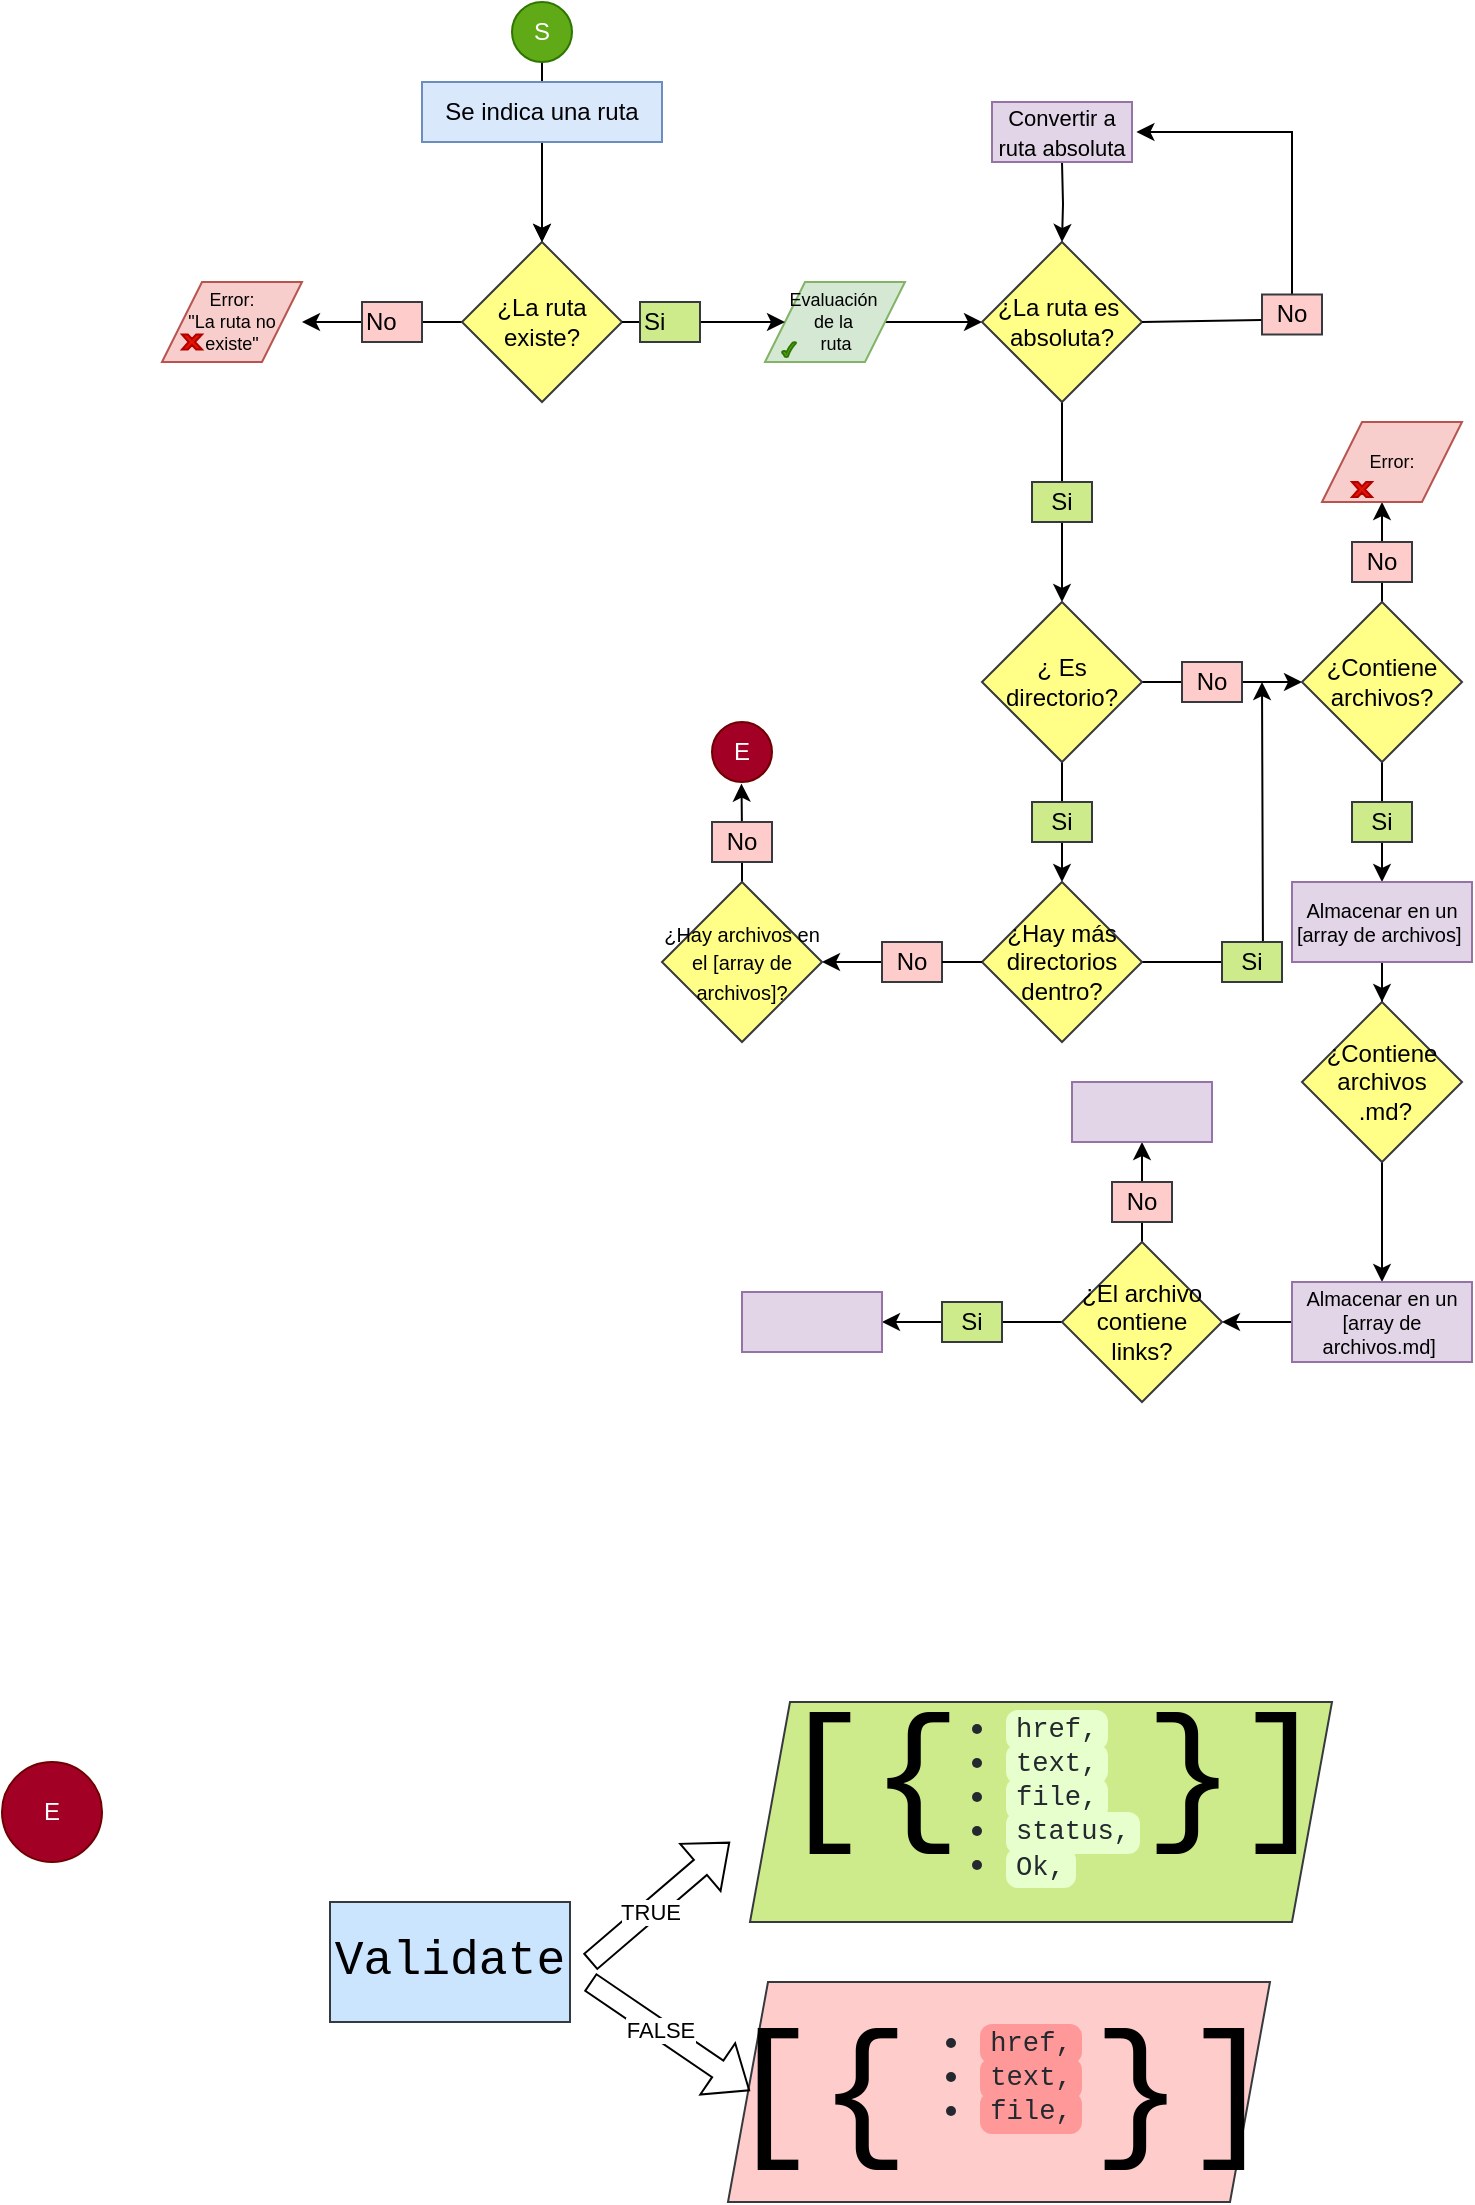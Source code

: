 <mxfile version="21.6.3" type="github">
  <diagram name="Página-1" id="1AOA1pY-Rh-gscqtTiEu">
    <mxGraphModel dx="503" dy="1446" grid="1" gridSize="10" guides="1" tooltips="1" connect="1" arrows="1" fold="1" page="1" pageScale="1" pageWidth="827" pageHeight="1169" math="0" shadow="0">
      <root>
        <mxCell id="0" />
        <mxCell id="1" parent="0" />
        <mxCell id="CgRRr-g1IB6-ff0hN6X3-71" value="" style="edgeStyle=orthogonalEdgeStyle;rounded=0;orthogonalLoop=1;jettySize=auto;html=1;" parent="1" source="CgRRr-g1IB6-ff0hN6X3-70" target="CgRRr-g1IB6-ff0hN6X3-16" edge="1">
          <mxGeometry relative="1" as="geometry" />
        </mxCell>
        <mxCell id="CgRRr-g1IB6-ff0hN6X3-70" value="Evaluación&amp;nbsp;&lt;br&gt;de la&amp;nbsp;&lt;br&gt;ruta" style="shape=parallelogram;perimeter=parallelogramPerimeter;whiteSpace=wrap;html=1;fixedSize=1;fontSize=9;fillColor=#d5e8d4;strokeColor=#82b366;" parent="1" vertex="1">
          <mxGeometry x="461.5" y="60" width="70" height="40" as="geometry" />
        </mxCell>
        <mxCell id="CgRRr-g1IB6-ff0hN6X3-54" value="Error:&lt;br style=&quot;font-size: 9px;&quot;&gt;&quot;La ruta no existe&quot;" style="shape=parallelogram;perimeter=parallelogramPerimeter;whiteSpace=wrap;html=1;fixedSize=1;fontSize=9;fillColor=#f8cecc;strokeColor=#b85450;" parent="1" vertex="1">
          <mxGeometry x="160" y="60" width="70" height="40" as="geometry" />
        </mxCell>
        <mxCell id="DezWY2uJQO2FetmPisnz-49" value="" style="edgeStyle=orthogonalEdgeStyle;rounded=0;orthogonalLoop=1;jettySize=auto;html=1;" edge="1" parent="1" source="CgRRr-g1IB6-ff0hN6X3-1" target="CgRRr-g1IB6-ff0hN6X3-3">
          <mxGeometry relative="1" as="geometry" />
        </mxCell>
        <mxCell id="CgRRr-g1IB6-ff0hN6X3-1" value="S" style="ellipse;whiteSpace=wrap;html=1;aspect=fixed;fillColor=#60a917;strokeColor=#2D7600;fontColor=#ffffff;" parent="1" vertex="1">
          <mxGeometry x="335" y="-80" width="30" height="30" as="geometry" />
        </mxCell>
        <mxCell id="CgRRr-g1IB6-ff0hN6X3-2" value="E" style="ellipse;whiteSpace=wrap;html=1;aspect=fixed;fillColor=#a20025;strokeColor=#6F0000;fontColor=#ffffff;" parent="1" vertex="1">
          <mxGeometry x="80" y="800" width="50" height="50" as="geometry" />
        </mxCell>
        <mxCell id="CgRRr-g1IB6-ff0hN6X3-11" value="" style="edgeStyle=orthogonalEdgeStyle;rounded=0;orthogonalLoop=1;jettySize=auto;html=1;exitX=0;exitY=0.5;exitDx=0;exitDy=0;" parent="1" source="CgRRr-g1IB6-ff0hN6X3-3" edge="1">
          <mxGeometry relative="1" as="geometry">
            <mxPoint x="230" y="80" as="targetPoint" />
          </mxGeometry>
        </mxCell>
        <mxCell id="CgRRr-g1IB6-ff0hN6X3-3" value="¿La ruta existe?" style="rhombus;whiteSpace=wrap;html=1;fillColor=#ffff88;strokeColor=#36393d;" parent="1" vertex="1">
          <mxGeometry x="310" y="40" width="80" height="80" as="geometry" />
        </mxCell>
        <mxCell id="CgRRr-g1IB6-ff0hN6X3-94" value="" style="edgeStyle=orthogonalEdgeStyle;rounded=0;orthogonalLoop=1;jettySize=auto;html=1;exitX=0.5;exitY=1;exitDx=0;exitDy=0;" parent="1" source="CgRRr-g1IB6-ff0hN6X3-16" edge="1">
          <mxGeometry relative="1" as="geometry">
            <mxPoint x="610" y="220" as="targetPoint" />
          </mxGeometry>
        </mxCell>
        <mxCell id="CgRRr-g1IB6-ff0hN6X3-14" value="Si" style="text;html=1;fillColor=#cdeb8b;align=center;verticalAlign=middle;whiteSpace=wrap;rounded=0;strokeColor=#36393d;" parent="1" vertex="1">
          <mxGeometry x="595" y="160" width="30" height="20" as="geometry" />
        </mxCell>
        <mxCell id="CgRRr-g1IB6-ff0hN6X3-93" value="" style="edgeStyle=orthogonalEdgeStyle;rounded=0;orthogonalLoop=1;jettySize=auto;html=1;entryX=1.032;entryY=0.529;entryDx=0;entryDy=0;entryPerimeter=0;" parent="1" source="CgRRr-g1IB6-ff0hN6X3-15" target="DezWY2uJQO2FetmPisnz-9" edge="1">
          <mxGeometry relative="1" as="geometry">
            <mxPoint x="650" y="-20" as="targetPoint" />
            <Array as="points">
              <mxPoint x="725" y="-15" />
              <mxPoint x="647" y="-15" />
            </Array>
          </mxGeometry>
        </mxCell>
        <mxCell id="CgRRr-g1IB6-ff0hN6X3-15" value="No" style="text;html=1;strokeColor=#36393d;fillColor=#ffcccc;align=center;verticalAlign=middle;whiteSpace=wrap;rounded=0;" parent="1" vertex="1">
          <mxGeometry x="710" y="66.25" width="30" height="20" as="geometry" />
        </mxCell>
        <mxCell id="CgRRr-g1IB6-ff0hN6X3-16" value="¿La ruta es&amp;nbsp; absoluta?" style="rhombus;whiteSpace=wrap;html=1;fillColor=#ffff88;strokeColor=#36393d;" parent="1" vertex="1">
          <mxGeometry x="570" y="40" width="80" height="80" as="geometry" />
        </mxCell>
        <mxCell id="CgRRr-g1IB6-ff0hN6X3-17" value="&lt;ul style=&quot;box-sizing: border-box; padding-left: 2em; margin-top: 0px; margin-bottom: 16px; color: rgb(36, 41, 47); font-family: -apple-system, BlinkMacSystemFont, &amp;quot;Segoe UI&amp;quot;, &amp;quot;Noto Sans&amp;quot;, Helvetica, Arial, sans-serif, &amp;quot;Apple Color Emoji&amp;quot;, &amp;quot;Segoe UI Emoji&amp;quot;; font-size: 16px; text-align: start; line-height: 70%;&quot; dir=&quot;auto&quot;&gt;&lt;li style=&quot;box-sizing: border-box;&quot;&gt;&lt;code style=&quot;box-sizing: border-box; font-family: ui-monospace, SFMono-Regular, &amp;quot;SF Mono&amp;quot;, Menlo, Consolas, &amp;quot;Liberation Mono&amp;quot;, monospace; font-size: 13.6px; padding: 0.2em 0.4em; margin: 0px; border-radius: 6px; background-color: rgb(255, 153, 153);&quot;&gt;href,&lt;/code&gt;&lt;/li&gt;&lt;li style=&quot;box-sizing: border-box; margin-top: 0.25em;&quot;&gt;&lt;code style=&quot;box-sizing: border-box; font-family: ui-monospace, SFMono-Regular, &amp;quot;SF Mono&amp;quot;, Menlo, Consolas, &amp;quot;Liberation Mono&amp;quot;, monospace; font-size: 13.6px; padding: 0.2em 0.4em; margin: 0px; border-radius: 6px; background-color: rgb(255, 153, 153);&quot;&gt;text,&lt;/code&gt;&lt;/li&gt;&lt;li style=&quot;box-sizing: border-box; margin-top: 0.25em;&quot;&gt;&lt;code style=&quot;box-sizing: border-box; font-family: ui-monospace, SFMono-Regular, &amp;quot;SF Mono&amp;quot;, Menlo, Consolas, &amp;quot;Liberation Mono&amp;quot;, monospace; font-size: 13.6px; padding: 0.2em 0.4em; margin: 0px; border-radius: 6px; background-color: rgb(255, 153, 153);&quot;&gt;file,&lt;/code&gt;&lt;/li&gt;&lt;/ul&gt;" style="shape=parallelogram;perimeter=parallelogramPerimeter;whiteSpace=wrap;html=1;fixedSize=1;fillColor=#ffcccc;strokeColor=#36393d;" parent="1" vertex="1">
          <mxGeometry x="443" y="910" width="271" height="110" as="geometry" />
        </mxCell>
        <mxCell id="CgRRr-g1IB6-ff0hN6X3-19" value="&lt;ul style=&quot;box-sizing: border-box; padding-left: 2em; margin-top: 0px; margin-bottom: 16px; color: rgb(36, 41, 47); font-family: -apple-system, BlinkMacSystemFont, &amp;quot;Segoe UI&amp;quot;, &amp;quot;Noto Sans&amp;quot;, Helvetica, Arial, sans-serif, &amp;quot;Apple Color Emoji&amp;quot;, &amp;quot;Segoe UI Emoji&amp;quot;; font-size: 16px; text-align: start; line-height: 70%;&quot; dir=&quot;auto&quot;&gt;&lt;li style=&quot;box-sizing: border-box;&quot;&gt;&lt;code style=&quot;box-sizing: border-box; font-family: ui-monospace, SFMono-Regular, &amp;quot;SF Mono&amp;quot;, Menlo, Consolas, &amp;quot;Liberation Mono&amp;quot;, monospace; font-size: 13.6px; padding: 0.2em 0.4em; margin: 0px; border-radius: 6px; background-color: rgb(230, 255, 204);&quot;&gt;href,&lt;/code&gt;&lt;/li&gt;&lt;li style=&quot;box-sizing: border-box; margin-top: 0.25em;&quot;&gt;&lt;code style=&quot;box-sizing: border-box; font-family: ui-monospace, SFMono-Regular, &amp;quot;SF Mono&amp;quot;, Menlo, Consolas, &amp;quot;Liberation Mono&amp;quot;, monospace; font-size: 13.6px; padding: 0.2em 0.4em; margin: 0px; border-radius: 6px; background-color: rgb(230, 255, 204);&quot;&gt;text,&lt;/code&gt;&lt;/li&gt;&lt;li style=&quot;box-sizing: border-box; margin-top: 0.25em;&quot;&gt;&lt;code style=&quot;box-sizing: border-box; font-family: ui-monospace, SFMono-Regular, &amp;quot;SF Mono&amp;quot;, Menlo, Consolas, &amp;quot;Liberation Mono&amp;quot;, monospace; font-size: 13.6px; padding: 0.2em 0.4em; margin: 0px; border-radius: 6px; background-color: rgb(230, 255, 204);&quot;&gt;file,&lt;/code&gt;&lt;/li&gt;&lt;li style=&quot;box-sizing: border-box; margin-top: 0.25em;&quot;&gt;&lt;code style=&quot;box-sizing: border-box; font-family: ui-monospace, SFMono-Regular, &amp;quot;SF Mono&amp;quot;, Menlo, Consolas, &amp;quot;Liberation Mono&amp;quot;, monospace; font-size: 13.6px; padding: 0.2em 0.4em; margin: 0px; border-radius: 6px; background-color: rgb(230, 255, 204);&quot;&gt;status,&lt;/code&gt;&lt;/li&gt;&lt;li style=&quot;box-sizing: border-box; margin-top: 0.25em;&quot;&gt;&lt;code style=&quot;box-sizing: border-box; font-family: ui-monospace, SFMono-Regular, &amp;quot;SF Mono&amp;quot;, Menlo, Consolas, &amp;quot;Liberation Mono&amp;quot;, monospace; font-size: 13.6px; padding: 0.2em 0.4em; margin: 0px; border-radius: 6px; background-color: rgb(230, 255, 204);&quot;&gt;Ok,&lt;/code&gt;&lt;/li&gt;&lt;/ul&gt;" style="shape=parallelogram;perimeter=parallelogramPerimeter;whiteSpace=wrap;html=1;fixedSize=1;fillColor=#cdeb8b;strokeColor=#36393d;" parent="1" vertex="1">
          <mxGeometry x="454" y="770" width="291" height="110" as="geometry" />
        </mxCell>
        <mxCell id="CgRRr-g1IB6-ff0hN6X3-25" value="" style="shape=flexArrow;endArrow=classic;html=1;rounded=0;" parent="1" edge="1">
          <mxGeometry width="50" height="50" relative="1" as="geometry">
            <mxPoint x="374" y="900" as="sourcePoint" />
            <mxPoint x="444" y="840" as="targetPoint" />
          </mxGeometry>
        </mxCell>
        <mxCell id="CgRRr-g1IB6-ff0hN6X3-26" value="TRUE" style="edgeLabel;html=1;align=center;verticalAlign=middle;resizable=0;points=[];" parent="CgRRr-g1IB6-ff0hN6X3-25" vertex="1" connectable="0">
          <mxGeometry x="-0.143" relative="1" as="geometry">
            <mxPoint as="offset" />
          </mxGeometry>
        </mxCell>
        <mxCell id="CgRRr-g1IB6-ff0hN6X3-28" value="" style="shape=flexArrow;endArrow=classic;html=1;rounded=0;" parent="1" edge="1">
          <mxGeometry width="50" height="50" relative="1" as="geometry">
            <mxPoint x="374" y="910" as="sourcePoint" />
            <mxPoint x="454" y="964.41" as="targetPoint" />
          </mxGeometry>
        </mxCell>
        <mxCell id="CgRRr-g1IB6-ff0hN6X3-29" value="FALSE" style="edgeLabel;html=1;align=center;verticalAlign=middle;resizable=0;points=[];" parent="CgRRr-g1IB6-ff0hN6X3-28" vertex="1" connectable="0">
          <mxGeometry x="-0.143" relative="1" as="geometry">
            <mxPoint as="offset" />
          </mxGeometry>
        </mxCell>
        <mxCell id="CgRRr-g1IB6-ff0hN6X3-31" value="Validate" style="rounded=0;whiteSpace=wrap;html=1;fontSize=24;fontFamily=Courier New;fillColor=#cce5ff;strokeColor=#36393d;" parent="1" vertex="1">
          <mxGeometry x="244" y="870" width="120" height="60" as="geometry" />
        </mxCell>
        <mxCell id="CgRRr-g1IB6-ff0hN6X3-35" value="[{&amp;nbsp; }]" style="text;html=1;align=center;verticalAlign=middle;resizable=0;points=[];autosize=1;strokeColor=none;fillColor=none;fontSize=76;fontFamily=Courier New;fontStyle=0" parent="1" vertex="1">
          <mxGeometry x="455" y="760" width="300" height="100" as="geometry" />
        </mxCell>
        <mxCell id="CgRRr-g1IB6-ff0hN6X3-38" value="&lt;font face=&quot;Courier New&quot;&gt;[{&amp;nbsp; }]&lt;/font&gt;" style="text;html=1;align=center;verticalAlign=middle;resizable=0;points=[];autosize=1;strokeColor=none;fillColor=none;fontSize=76;" parent="1" vertex="1">
          <mxGeometry x="428.5" y="910" width="300" height="110" as="geometry" />
        </mxCell>
        <mxCell id="CgRRr-g1IB6-ff0hN6X3-42" value="" style="verticalLabelPosition=bottom;verticalAlign=top;html=1;shape=mxgraph.basic.tick;fillColor=#60a917;fontColor=#ffffff;strokeColor=#2D7600;" parent="1" vertex="1">
          <mxGeometry x="470" y="90" width="7" height="7.5" as="geometry" />
        </mxCell>
        <mxCell id="CgRRr-g1IB6-ff0hN6X3-43" value="" style="verticalLabelPosition=bottom;verticalAlign=top;html=1;shape=mxgraph.basic.x;fillColor=#e51400;fontColor=#ffffff;strokeColor=#B20000;" parent="1" vertex="1">
          <mxGeometry x="170" y="86.25" width="10" height="7.5" as="geometry" />
        </mxCell>
        <mxCell id="DezWY2uJQO2FetmPisnz-15" value="" style="edgeStyle=orthogonalEdgeStyle;rounded=0;orthogonalLoop=1;jettySize=auto;html=1;" edge="1" parent="1" source="CgRRr-g1IB6-ff0hN6X3-53" target="DezWY2uJQO2FetmPisnz-14">
          <mxGeometry relative="1" as="geometry" />
        </mxCell>
        <mxCell id="DezWY2uJQO2FetmPisnz-16" value="" style="edgeStyle=orthogonalEdgeStyle;rounded=0;orthogonalLoop=1;jettySize=auto;html=1;" edge="1" parent="1" source="CgRRr-g1IB6-ff0hN6X3-53" target="DezWY2uJQO2FetmPisnz-13">
          <mxGeometry relative="1" as="geometry" />
        </mxCell>
        <mxCell id="CgRRr-g1IB6-ff0hN6X3-53" value="&lt;div style=&quot;&quot;&gt;&lt;span style=&quot;background-color: initial;&quot;&gt;¿ Es directorio?&lt;/span&gt;&lt;/div&gt;" style="rhombus;whiteSpace=wrap;html=1;fillColor=#ffff88;strokeColor=#36393d;align=center;" parent="1" vertex="1">
          <mxGeometry x="570" y="220" width="80" height="80" as="geometry" />
        </mxCell>
        <mxCell id="CgRRr-g1IB6-ff0hN6X3-83" value="" style="edgeStyle=orthogonalEdgeStyle;rounded=0;orthogonalLoop=1;jettySize=auto;html=1;" parent="1" source="CgRRr-g1IB6-ff0hN6X3-82" target="CgRRr-g1IB6-ff0hN6X3-3" edge="1">
          <mxGeometry relative="1" as="geometry" />
        </mxCell>
        <mxCell id="CgRRr-g1IB6-ff0hN6X3-82" value="Se indica una ruta" style="rounded=0;whiteSpace=wrap;html=1;fillColor=#dae8fc;strokeColor=#6c8ebf;" parent="1" vertex="1">
          <mxGeometry x="290" y="-40" width="120" height="30" as="geometry" />
        </mxCell>
        <mxCell id="CgRRr-g1IB6-ff0hN6X3-90" value="" style="edgeStyle=orthogonalEdgeStyle;rounded=0;orthogonalLoop=1;jettySize=auto;html=1;" parent="1" target="CgRRr-g1IB6-ff0hN6X3-16" edge="1">
          <mxGeometry relative="1" as="geometry">
            <mxPoint x="610" as="sourcePoint" />
          </mxGeometry>
        </mxCell>
        <mxCell id="CgRRr-g1IB6-ff0hN6X3-9" value="No" style="text;html=1;strokeColor=#36393d;fillColor=#ffcccc;align=left;verticalAlign=middle;whiteSpace=wrap;rounded=0;" parent="1" vertex="1">
          <mxGeometry x="260" y="70" width="30" height="20" as="geometry" />
        </mxCell>
        <mxCell id="DezWY2uJQO2FetmPisnz-4" value="" style="endArrow=classic;html=1;rounded=0;exitX=1;exitY=0.5;exitDx=0;exitDy=0;entryX=0;entryY=0.5;entryDx=0;entryDy=0;" edge="1" parent="1" source="CgRRr-g1IB6-ff0hN6X3-3" target="CgRRr-g1IB6-ff0hN6X3-70">
          <mxGeometry width="50" height="50" relative="1" as="geometry">
            <mxPoint x="390" y="110" as="sourcePoint" />
            <mxPoint x="440" y="60" as="targetPoint" />
          </mxGeometry>
        </mxCell>
        <mxCell id="CgRRr-g1IB6-ff0hN6X3-8" value="Si" style="text;html=1;fillColor=#cdeb8b;align=left;verticalAlign=middle;whiteSpace=wrap;rounded=0;strokeColor=#36393d;" parent="1" vertex="1">
          <mxGeometry x="399" y="70" width="30" height="20" as="geometry" />
        </mxCell>
        <mxCell id="DezWY2uJQO2FetmPisnz-5" value="" style="endArrow=none;html=1;rounded=0;entryX=-0.011;entryY=0.638;entryDx=0;entryDy=0;entryPerimeter=0;exitX=1;exitY=0.5;exitDx=0;exitDy=0;" edge="1" parent="1" source="CgRRr-g1IB6-ff0hN6X3-16" target="CgRRr-g1IB6-ff0hN6X3-15">
          <mxGeometry width="50" height="50" relative="1" as="geometry">
            <mxPoint x="630" y="100" as="sourcePoint" />
            <mxPoint x="680" y="50" as="targetPoint" />
          </mxGeometry>
        </mxCell>
        <mxCell id="DezWY2uJQO2FetmPisnz-9" value="&lt;font style=&quot;font-size: 11px;&quot;&gt;Convertir a ruta absoluta&lt;/font&gt;" style="rounded=0;whiteSpace=wrap;html=1;fillColor=#e1d5e7;strokeColor=#9673a6;" vertex="1" parent="1">
          <mxGeometry x="575" y="-30" width="70" height="30" as="geometry" />
        </mxCell>
        <mxCell id="DezWY2uJQO2FetmPisnz-10" value="Si" style="text;html=1;fillColor=#cdeb8b;align=center;verticalAlign=middle;whiteSpace=wrap;rounded=0;strokeColor=#36393d;" vertex="1" parent="1">
          <mxGeometry x="595" y="320" width="30" height="20" as="geometry" />
        </mxCell>
        <mxCell id="DezWY2uJQO2FetmPisnz-12" value="No" style="text;html=1;strokeColor=#36393d;fillColor=#ffcccc;align=center;verticalAlign=middle;whiteSpace=wrap;rounded=0;" vertex="1" parent="1">
          <mxGeometry x="670" y="250" width="30" height="20" as="geometry" />
        </mxCell>
        <mxCell id="DezWY2uJQO2FetmPisnz-37" value="" style="edgeStyle=orthogonalEdgeStyle;rounded=0;orthogonalLoop=1;jettySize=auto;html=1;" edge="1" parent="1" source="DezWY2uJQO2FetmPisnz-13">
          <mxGeometry relative="1" as="geometry">
            <mxPoint x="710" y="260" as="targetPoint" />
          </mxGeometry>
        </mxCell>
        <mxCell id="DezWY2uJQO2FetmPisnz-40" value="" style="edgeStyle=orthogonalEdgeStyle;rounded=0;orthogonalLoop=1;jettySize=auto;html=1;" edge="1" parent="1" source="DezWY2uJQO2FetmPisnz-35" target="DezWY2uJQO2FetmPisnz-39">
          <mxGeometry relative="1" as="geometry" />
        </mxCell>
        <mxCell id="DezWY2uJQO2FetmPisnz-13" value="&lt;div style=&quot;&quot;&gt;&lt;span style=&quot;background-color: initial;&quot;&gt;¿Hay más directorios dentro?&lt;/span&gt;&lt;/div&gt;" style="rhombus;whiteSpace=wrap;html=1;fillColor=#ffff88;strokeColor=#36393d;align=center;" vertex="1" parent="1">
          <mxGeometry x="570" y="360" width="80" height="80" as="geometry" />
        </mxCell>
        <mxCell id="DezWY2uJQO2FetmPisnz-29" value="" style="edgeStyle=orthogonalEdgeStyle;rounded=0;orthogonalLoop=1;jettySize=auto;html=1;" edge="1" parent="1" source="DezWY2uJQO2FetmPisnz-14" target="DezWY2uJQO2FetmPisnz-20">
          <mxGeometry relative="1" as="geometry">
            <Array as="points">
              <mxPoint x="770" y="180" />
              <mxPoint x="770" y="180" />
            </Array>
          </mxGeometry>
        </mxCell>
        <mxCell id="DezWY2uJQO2FetmPisnz-32" value="" style="edgeStyle=orthogonalEdgeStyle;rounded=0;orthogonalLoop=1;jettySize=auto;html=1;" edge="1" parent="1" source="DezWY2uJQO2FetmPisnz-14" target="DezWY2uJQO2FetmPisnz-31">
          <mxGeometry relative="1" as="geometry" />
        </mxCell>
        <mxCell id="DezWY2uJQO2FetmPisnz-14" value="&lt;div style=&quot;&quot;&gt;¿Contiene archivos&lt;span style=&quot;background-color: initial;&quot;&gt;?&lt;/span&gt;&lt;/div&gt;" style="rhombus;whiteSpace=wrap;html=1;fillColor=#ffff88;strokeColor=#36393d;align=center;" vertex="1" parent="1">
          <mxGeometry x="730" y="220" width="80" height="80" as="geometry" />
        </mxCell>
        <mxCell id="DezWY2uJQO2FetmPisnz-17" value="No" style="text;html=1;strokeColor=#36393d;fillColor=#ffcccc;align=center;verticalAlign=middle;whiteSpace=wrap;rounded=0;" vertex="1" parent="1">
          <mxGeometry x="755" y="190" width="30" height="20" as="geometry" />
        </mxCell>
        <mxCell id="DezWY2uJQO2FetmPisnz-18" value="Si" style="text;html=1;fillColor=#cdeb8b;align=center;verticalAlign=middle;whiteSpace=wrap;rounded=0;strokeColor=#36393d;" vertex="1" parent="1">
          <mxGeometry x="755" y="320" width="30" height="20" as="geometry" />
        </mxCell>
        <mxCell id="DezWY2uJQO2FetmPisnz-20" value="Error:&lt;br style=&quot;font-size: 9px;&quot;&gt;" style="shape=parallelogram;perimeter=parallelogramPerimeter;whiteSpace=wrap;html=1;fixedSize=1;fontSize=9;fillColor=#f8cecc;strokeColor=#b85450;" vertex="1" parent="1">
          <mxGeometry x="740" y="130" width="70" height="40" as="geometry" />
        </mxCell>
        <mxCell id="DezWY2uJQO2FetmPisnz-21" value="" style="verticalLabelPosition=bottom;verticalAlign=top;html=1;shape=mxgraph.basic.x;fillColor=#e51400;fontColor=#ffffff;strokeColor=#B20000;" vertex="1" parent="1">
          <mxGeometry x="755" y="160" width="10" height="7.5" as="geometry" />
        </mxCell>
        <mxCell id="DezWY2uJQO2FetmPisnz-59" value="" style="edgeStyle=orthogonalEdgeStyle;rounded=0;orthogonalLoop=1;jettySize=auto;html=1;" edge="1" parent="1" source="DezWY2uJQO2FetmPisnz-31" target="DezWY2uJQO2FetmPisnz-54">
          <mxGeometry relative="1" as="geometry" />
        </mxCell>
        <mxCell id="DezWY2uJQO2FetmPisnz-31" value="Almacenar en un [array de archivos]&amp;nbsp;" style="rounded=0;whiteSpace=wrap;html=1;fillColor=#e1d5e7;strokeColor=#9673a6;fontSize=10;" vertex="1" parent="1">
          <mxGeometry x="725" y="360" width="90" height="40" as="geometry" />
        </mxCell>
        <mxCell id="DezWY2uJQO2FetmPisnz-34" value="Si" style="text;html=1;fillColor=#cdeb8b;align=center;verticalAlign=middle;whiteSpace=wrap;rounded=0;strokeColor=#36393d;" vertex="1" parent="1">
          <mxGeometry x="690" y="390" width="30" height="20" as="geometry" />
        </mxCell>
        <mxCell id="DezWY2uJQO2FetmPisnz-44" value="" style="edgeStyle=orthogonalEdgeStyle;rounded=0;orthogonalLoop=1;jettySize=auto;html=1;entryX=0.425;entryY=1.02;entryDx=0;entryDy=0;entryPerimeter=0;" edge="1" parent="1" source="DezWY2uJQO2FetmPisnz-39">
          <mxGeometry relative="1" as="geometry">
            <mxPoint x="449.75" y="310.8" as="targetPoint" />
          </mxGeometry>
        </mxCell>
        <mxCell id="DezWY2uJQO2FetmPisnz-39" value="&lt;div style=&quot;&quot;&gt;&lt;span style=&quot;background-color: initial;&quot;&gt;&lt;font style=&quot;font-size: 10px;&quot;&gt;¿Hay archivos en el [array de archivos]?&lt;/font&gt;&lt;/span&gt;&lt;/div&gt;" style="rhombus;whiteSpace=wrap;html=1;fillColor=#ffff88;strokeColor=#36393d;align=center;" vertex="1" parent="1">
          <mxGeometry x="410" y="360" width="80" height="80" as="geometry" />
        </mxCell>
        <mxCell id="DezWY2uJQO2FetmPisnz-41" value="No" style="text;html=1;strokeColor=#36393d;fillColor=#ffcccc;align=center;verticalAlign=middle;whiteSpace=wrap;rounded=0;" vertex="1" parent="1">
          <mxGeometry x="435" y="330" width="30" height="20" as="geometry" />
        </mxCell>
        <mxCell id="DezWY2uJQO2FetmPisnz-45" value="E" style="ellipse;whiteSpace=wrap;html=1;aspect=fixed;fillColor=#a20025;strokeColor=#6F0000;fontColor=#ffffff;direction=south;" vertex="1" parent="1">
          <mxGeometry x="435" y="280" width="30" height="30" as="geometry" />
        </mxCell>
        <mxCell id="DezWY2uJQO2FetmPisnz-35" value="No" style="text;html=1;strokeColor=#36393d;fillColor=#ffcccc;align=center;verticalAlign=middle;whiteSpace=wrap;rounded=0;" vertex="1" parent="1">
          <mxGeometry x="520" y="390" width="30" height="20" as="geometry" />
        </mxCell>
        <mxCell id="DezWY2uJQO2FetmPisnz-48" value="" style="endArrow=none;html=1;rounded=0;entryX=0;entryY=0.5;entryDx=0;entryDy=0;exitX=1;exitY=0.5;exitDx=0;exitDy=0;" edge="1" parent="1" source="DezWY2uJQO2FetmPisnz-35" target="DezWY2uJQO2FetmPisnz-13">
          <mxGeometry width="50" height="50" relative="1" as="geometry">
            <mxPoint x="590" y="390" as="sourcePoint" />
            <mxPoint x="640" y="340" as="targetPoint" />
          </mxGeometry>
        </mxCell>
        <mxCell id="DezWY2uJQO2FetmPisnz-61" value="" style="edgeStyle=orthogonalEdgeStyle;rounded=0;orthogonalLoop=1;jettySize=auto;html=1;" edge="1" parent="1" source="DezWY2uJQO2FetmPisnz-54" target="DezWY2uJQO2FetmPisnz-56">
          <mxGeometry relative="1" as="geometry" />
        </mxCell>
        <mxCell id="DezWY2uJQO2FetmPisnz-54" value="&lt;div style=&quot;&quot;&gt;¿Contiene archivos&lt;/div&gt;&lt;div style=&quot;&quot;&gt;&amp;nbsp;.md?&lt;/div&gt;" style="rhombus;whiteSpace=wrap;html=1;fillColor=#ffff88;strokeColor=#36393d;align=center;" vertex="1" parent="1">
          <mxGeometry x="730" y="420" width="80" height="80" as="geometry" />
        </mxCell>
        <mxCell id="DezWY2uJQO2FetmPisnz-63" value="" style="edgeStyle=orthogonalEdgeStyle;rounded=0;orthogonalLoop=1;jettySize=auto;html=1;" edge="1" parent="1" source="DezWY2uJQO2FetmPisnz-56" target="DezWY2uJQO2FetmPisnz-62">
          <mxGeometry relative="1" as="geometry" />
        </mxCell>
        <mxCell id="DezWY2uJQO2FetmPisnz-56" value="Almacenar en un [array de archivos.md]&amp;nbsp;" style="rounded=0;whiteSpace=wrap;html=1;fillColor=#e1d5e7;strokeColor=#9673a6;fontSize=10;" vertex="1" parent="1">
          <mxGeometry x="725" y="560" width="90" height="40" as="geometry" />
        </mxCell>
        <mxCell id="DezWY2uJQO2FetmPisnz-68" value="" style="edgeStyle=orthogonalEdgeStyle;rounded=0;orthogonalLoop=1;jettySize=auto;html=1;" edge="1" parent="1" source="DezWY2uJQO2FetmPisnz-62" target="DezWY2uJQO2FetmPisnz-67">
          <mxGeometry relative="1" as="geometry" />
        </mxCell>
        <mxCell id="DezWY2uJQO2FetmPisnz-71" value="" style="edgeStyle=orthogonalEdgeStyle;rounded=0;orthogonalLoop=1;jettySize=auto;html=1;" edge="1" parent="1" source="DezWY2uJQO2FetmPisnz-62" target="DezWY2uJQO2FetmPisnz-66">
          <mxGeometry relative="1" as="geometry" />
        </mxCell>
        <mxCell id="DezWY2uJQO2FetmPisnz-62" value="&lt;div style=&quot;&quot;&gt;&lt;span style=&quot;background-color: initial;&quot;&gt;¿El archivo contiene links?&lt;/span&gt;&lt;/div&gt;" style="rhombus;whiteSpace=wrap;html=1;fillColor=#ffff88;strokeColor=#36393d;align=center;" vertex="1" parent="1">
          <mxGeometry x="610" y="540" width="80" height="80" as="geometry" />
        </mxCell>
        <mxCell id="DezWY2uJQO2FetmPisnz-64" value="No" style="text;html=1;strokeColor=#36393d;fillColor=#ffcccc;align=center;verticalAlign=middle;whiteSpace=wrap;rounded=0;" vertex="1" parent="1">
          <mxGeometry x="635" y="510" width="30" height="20" as="geometry" />
        </mxCell>
        <mxCell id="DezWY2uJQO2FetmPisnz-66" value="" style="rounded=0;whiteSpace=wrap;html=1;fillColor=#e1d5e7;strokeColor=#9673a6;" vertex="1" parent="1">
          <mxGeometry x="615" y="460" width="70" height="30" as="geometry" />
        </mxCell>
        <mxCell id="DezWY2uJQO2FetmPisnz-67" value="" style="rounded=0;whiteSpace=wrap;html=1;fillColor=#e1d5e7;strokeColor=#9673a6;" vertex="1" parent="1">
          <mxGeometry x="450" y="565" width="70" height="30" as="geometry" />
        </mxCell>
        <mxCell id="DezWY2uJQO2FetmPisnz-55" value="Si" style="text;html=1;fillColor=#cdeb8b;align=center;verticalAlign=middle;whiteSpace=wrap;rounded=0;strokeColor=#36393d;" vertex="1" parent="1">
          <mxGeometry x="550" y="570" width="30" height="20" as="geometry" />
        </mxCell>
      </root>
    </mxGraphModel>
  </diagram>
</mxfile>
